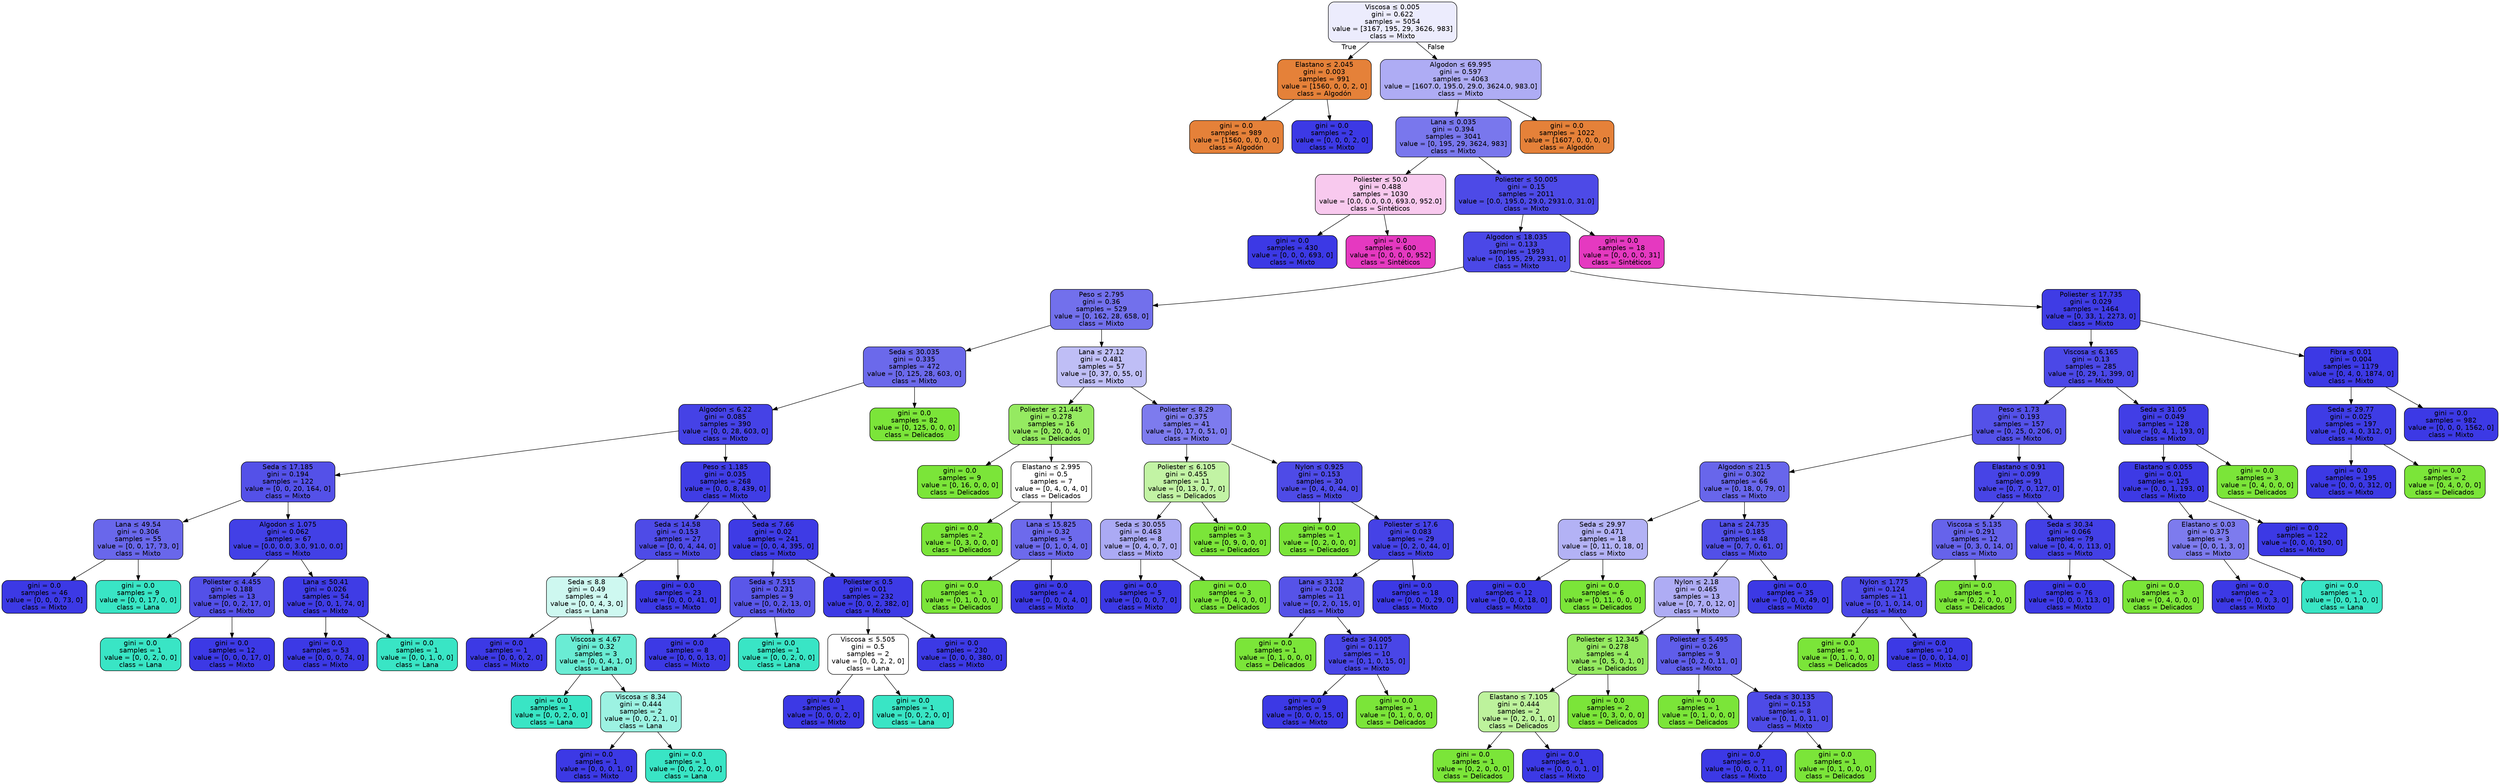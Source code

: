 digraph Tree {
node [shape=box, style="filled, rounded", color="black", fontname="helvetica"] ;
edge [fontname="helvetica"] ;
0 [label=<Viscosa &le; 0.005<br/>gini = 0.622<br/>samples = 5054<br/>value = [3167, 195, 29, 3626, 983]<br/>class = Mixto>, fillcolor="#ececfd"] ;
1 [label=<Elastano &le; 2.045<br/>gini = 0.003<br/>samples = 991<br/>value = [1560, 0, 0, 2, 0]<br/>class = Algodón>, fillcolor="#e58139"] ;
0 -> 1 [labeldistance=2.5, labelangle=45, headlabel="True"] ;
2 [label=<gini = 0.0<br/>samples = 989<br/>value = [1560, 0, 0, 0, 0]<br/>class = Algodón>, fillcolor="#e58139"] ;
1 -> 2 ;
3 [label=<gini = 0.0<br/>samples = 2<br/>value = [0, 0, 0, 2, 0]<br/>class = Mixto>, fillcolor="#3c39e5"] ;
1 -> 3 ;
4 [label=<Algodon &le; 69.995<br/>gini = 0.597<br/>samples = 4063<br/>value = [1607.0, 195.0, 29.0, 3624.0, 983.0]<br/>class = Mixto>, fillcolor="#aeacf4"] ;
0 -> 4 [labeldistance=2.5, labelangle=-45, headlabel="False"] ;
5 [label=<Lana &le; 0.035<br/>gini = 0.394<br/>samples = 3041<br/>value = [0, 195, 29, 3624, 983]<br/>class = Mixto>, fillcolor="#7977ed"] ;
4 -> 5 ;
6 [label=<Poliester &le; 50.0<br/>gini = 0.488<br/>samples = 1030<br/>value = [0.0, 0.0, 0.0, 693.0, 952.0]<br/>class = Sintéticos>, fillcolor="#f8c9ee"] ;
5 -> 6 ;
7 [label=<gini = 0.0<br/>samples = 430<br/>value = [0, 0, 0, 693, 0]<br/>class = Mixto>, fillcolor="#3c39e5"] ;
6 -> 7 ;
8 [label=<gini = 0.0<br/>samples = 600<br/>value = [0, 0, 0, 0, 952]<br/>class = Sintéticos>, fillcolor="#e539c0"] ;
6 -> 8 ;
9 [label=<Poliester &le; 50.005<br/>gini = 0.15<br/>samples = 2011<br/>value = [0.0, 195.0, 29.0, 2931.0, 31.0]<br/>class = Mixto>, fillcolor="#4d4ae7"] ;
5 -> 9 ;
10 [label=<Algodon &le; 18.035<br/>gini = 0.133<br/>samples = 1993<br/>value = [0, 195, 29, 2931, 0]<br/>class = Mixto>, fillcolor="#4b48e7"] ;
9 -> 10 ;
11 [label=<Peso &le; 2.795<br/>gini = 0.36<br/>samples = 529<br/>value = [0, 162, 28, 658, 0]<br/>class = Mixto>, fillcolor="#7270ec"] ;
10 -> 11 ;
12 [label=<Seda &le; 30.035<br/>gini = 0.335<br/>samples = 472<br/>value = [0, 125, 28, 603, 0]<br/>class = Mixto>, fillcolor="#6b69eb"] ;
11 -> 12 ;
13 [label=<Algodon &le; 6.22<br/>gini = 0.085<br/>samples = 390<br/>value = [0, 0, 28, 603, 0]<br/>class = Mixto>, fillcolor="#4542e6"] ;
12 -> 13 ;
14 [label=<Seda &le; 17.185<br/>gini = 0.194<br/>samples = 122<br/>value = [0, 0, 20, 164, 0]<br/>class = Mixto>, fillcolor="#5451e8"] ;
13 -> 14 ;
15 [label=<Lana &le; 49.54<br/>gini = 0.306<br/>samples = 55<br/>value = [0, 0, 17, 73, 0]<br/>class = Mixto>, fillcolor="#6967eb"] ;
14 -> 15 ;
16 [label=<gini = 0.0<br/>samples = 46<br/>value = [0, 0, 0, 73, 0]<br/>class = Mixto>, fillcolor="#3c39e5"] ;
15 -> 16 ;
17 [label=<gini = 0.0<br/>samples = 9<br/>value = [0, 0, 17, 0, 0]<br/>class = Lana>, fillcolor="#39e5c5"] ;
15 -> 17 ;
18 [label=<Algodon &le; 1.075<br/>gini = 0.062<br/>samples = 67<br/>value = [0.0, 0.0, 3.0, 91.0, 0.0]<br/>class = Mixto>, fillcolor="#4240e6"] ;
14 -> 18 ;
19 [label=<Poliester &le; 4.455<br/>gini = 0.188<br/>samples = 13<br/>value = [0, 0, 2, 17, 0]<br/>class = Mixto>, fillcolor="#5350e8"] ;
18 -> 19 ;
20 [label=<gini = 0.0<br/>samples = 1<br/>value = [0, 0, 2, 0, 0]<br/>class = Lana>, fillcolor="#39e5c5"] ;
19 -> 20 ;
21 [label=<gini = 0.0<br/>samples = 12<br/>value = [0, 0, 0, 17, 0]<br/>class = Mixto>, fillcolor="#3c39e5"] ;
19 -> 21 ;
22 [label=<Lana &le; 50.41<br/>gini = 0.026<br/>samples = 54<br/>value = [0, 0, 1, 74, 0]<br/>class = Mixto>, fillcolor="#3f3ce5"] ;
18 -> 22 ;
23 [label=<gini = 0.0<br/>samples = 53<br/>value = [0, 0, 0, 74, 0]<br/>class = Mixto>, fillcolor="#3c39e5"] ;
22 -> 23 ;
24 [label=<gini = 0.0<br/>samples = 1<br/>value = [0, 0, 1, 0, 0]<br/>class = Lana>, fillcolor="#39e5c5"] ;
22 -> 24 ;
25 [label=<Peso &le; 1.185<br/>gini = 0.035<br/>samples = 268<br/>value = [0, 0, 8, 439, 0]<br/>class = Mixto>, fillcolor="#403de5"] ;
13 -> 25 ;
26 [label=<Seda &le; 14.58<br/>gini = 0.153<br/>samples = 27<br/>value = [0, 0, 4, 44, 0]<br/>class = Mixto>, fillcolor="#4e4be7"] ;
25 -> 26 ;
27 [label=<Seda &le; 8.8<br/>gini = 0.49<br/>samples = 4<br/>value = [0, 0, 4, 3, 0]<br/>class = Lana>, fillcolor="#cef8f0"] ;
26 -> 27 ;
28 [label=<gini = 0.0<br/>samples = 1<br/>value = [0, 0, 0, 2, 0]<br/>class = Mixto>, fillcolor="#3c39e5"] ;
27 -> 28 ;
29 [label=<Viscosa &le; 4.67<br/>gini = 0.32<br/>samples = 3<br/>value = [0, 0, 4, 1, 0]<br/>class = Lana>, fillcolor="#6aecd4"] ;
27 -> 29 ;
30 [label=<gini = 0.0<br/>samples = 1<br/>value = [0, 0, 2, 0, 0]<br/>class = Lana>, fillcolor="#39e5c5"] ;
29 -> 30 ;
31 [label=<Viscosa &le; 8.34<br/>gini = 0.444<br/>samples = 2<br/>value = [0, 0, 2, 1, 0]<br/>class = Lana>, fillcolor="#9cf2e2"] ;
29 -> 31 ;
32 [label=<gini = 0.0<br/>samples = 1<br/>value = [0, 0, 0, 1, 0]<br/>class = Mixto>, fillcolor="#3c39e5"] ;
31 -> 32 ;
33 [label=<gini = 0.0<br/>samples = 1<br/>value = [0, 0, 2, 0, 0]<br/>class = Lana>, fillcolor="#39e5c5"] ;
31 -> 33 ;
34 [label=<gini = 0.0<br/>samples = 23<br/>value = [0, 0, 0, 41, 0]<br/>class = Mixto>, fillcolor="#3c39e5"] ;
26 -> 34 ;
35 [label=<Seda &le; 7.66<br/>gini = 0.02<br/>samples = 241<br/>value = [0, 0, 4, 395, 0]<br/>class = Mixto>, fillcolor="#3e3be5"] ;
25 -> 35 ;
36 [label=<Seda &le; 7.515<br/>gini = 0.231<br/>samples = 9<br/>value = [0, 0, 2, 13, 0]<br/>class = Mixto>, fillcolor="#5a57e9"] ;
35 -> 36 ;
37 [label=<gini = 0.0<br/>samples = 8<br/>value = [0, 0, 0, 13, 0]<br/>class = Mixto>, fillcolor="#3c39e5"] ;
36 -> 37 ;
38 [label=<gini = 0.0<br/>samples = 1<br/>value = [0, 0, 2, 0, 0]<br/>class = Lana>, fillcolor="#39e5c5"] ;
36 -> 38 ;
39 [label=<Poliester &le; 0.5<br/>gini = 0.01<br/>samples = 232<br/>value = [0, 0, 2, 382, 0]<br/>class = Mixto>, fillcolor="#3d3ae5"] ;
35 -> 39 ;
40 [label=<Viscosa &le; 5.505<br/>gini = 0.5<br/>samples = 2<br/>value = [0, 0, 2, 2, 0]<br/>class = Lana>, fillcolor="#ffffff"] ;
39 -> 40 ;
41 [label=<gini = 0.0<br/>samples = 1<br/>value = [0, 0, 0, 2, 0]<br/>class = Mixto>, fillcolor="#3c39e5"] ;
40 -> 41 ;
42 [label=<gini = 0.0<br/>samples = 1<br/>value = [0, 0, 2, 0, 0]<br/>class = Lana>, fillcolor="#39e5c5"] ;
40 -> 42 ;
43 [label=<gini = 0.0<br/>samples = 230<br/>value = [0, 0, 0, 380, 0]<br/>class = Mixto>, fillcolor="#3c39e5"] ;
39 -> 43 ;
44 [label=<gini = 0.0<br/>samples = 82<br/>value = [0, 125, 0, 0, 0]<br/>class = Delicados>, fillcolor="#7be539"] ;
12 -> 44 ;
45 [label=<Lana &le; 27.12<br/>gini = 0.481<br/>samples = 57<br/>value = [0, 37, 0, 55, 0]<br/>class = Mixto>, fillcolor="#bfbef6"] ;
11 -> 45 ;
46 [label=<Poliester &le; 21.445<br/>gini = 0.278<br/>samples = 16<br/>value = [0, 20, 0, 4, 0]<br/>class = Delicados>, fillcolor="#95ea61"] ;
45 -> 46 ;
47 [label=<gini = 0.0<br/>samples = 9<br/>value = [0, 16, 0, 0, 0]<br/>class = Delicados>, fillcolor="#7be539"] ;
46 -> 47 ;
48 [label=<Elastano &le; 2.995<br/>gini = 0.5<br/>samples = 7<br/>value = [0, 4, 0, 4, 0]<br/>class = Delicados>, fillcolor="#ffffff"] ;
46 -> 48 ;
49 [label=<gini = 0.0<br/>samples = 2<br/>value = [0, 3, 0, 0, 0]<br/>class = Delicados>, fillcolor="#7be539"] ;
48 -> 49 ;
50 [label=<Lana &le; 15.825<br/>gini = 0.32<br/>samples = 5<br/>value = [0, 1, 0, 4, 0]<br/>class = Mixto>, fillcolor="#6d6aec"] ;
48 -> 50 ;
51 [label=<gini = 0.0<br/>samples = 1<br/>value = [0, 1, 0, 0, 0]<br/>class = Delicados>, fillcolor="#7be539"] ;
50 -> 51 ;
52 [label=<gini = 0.0<br/>samples = 4<br/>value = [0, 0, 0, 4, 0]<br/>class = Mixto>, fillcolor="#3c39e5"] ;
50 -> 52 ;
53 [label=<Poliester &le; 8.29<br/>gini = 0.375<br/>samples = 41<br/>value = [0, 17, 0, 51, 0]<br/>class = Mixto>, fillcolor="#7d7bee"] ;
45 -> 53 ;
54 [label=<Poliester &le; 6.105<br/>gini = 0.455<br/>samples = 11<br/>value = [0, 13, 0, 7, 0]<br/>class = Delicados>, fillcolor="#c2f3a4"] ;
53 -> 54 ;
55 [label=<Seda &le; 30.055<br/>gini = 0.463<br/>samples = 8<br/>value = [0, 4, 0, 7, 0]<br/>class = Mixto>, fillcolor="#abaaf4"] ;
54 -> 55 ;
56 [label=<gini = 0.0<br/>samples = 5<br/>value = [0, 0, 0, 7, 0]<br/>class = Mixto>, fillcolor="#3c39e5"] ;
55 -> 56 ;
57 [label=<gini = 0.0<br/>samples = 3<br/>value = [0, 4, 0, 0, 0]<br/>class = Delicados>, fillcolor="#7be539"] ;
55 -> 57 ;
58 [label=<gini = 0.0<br/>samples = 3<br/>value = [0, 9, 0, 0, 0]<br/>class = Delicados>, fillcolor="#7be539"] ;
54 -> 58 ;
59 [label=<Nylon &le; 0.925<br/>gini = 0.153<br/>samples = 30<br/>value = [0, 4, 0, 44, 0]<br/>class = Mixto>, fillcolor="#4e4be7"] ;
53 -> 59 ;
60 [label=<gini = 0.0<br/>samples = 1<br/>value = [0, 2, 0, 0, 0]<br/>class = Delicados>, fillcolor="#7be539"] ;
59 -> 60 ;
61 [label=<Poliester &le; 17.6<br/>gini = 0.083<br/>samples = 29<br/>value = [0, 2, 0, 44, 0]<br/>class = Mixto>, fillcolor="#4542e6"] ;
59 -> 61 ;
62 [label=<Lana &le; 31.12<br/>gini = 0.208<br/>samples = 11<br/>value = [0, 2, 0, 15, 0]<br/>class = Mixto>, fillcolor="#5653e8"] ;
61 -> 62 ;
63 [label=<gini = 0.0<br/>samples = 1<br/>value = [0, 1, 0, 0, 0]<br/>class = Delicados>, fillcolor="#7be539"] ;
62 -> 63 ;
64 [label=<Seda &le; 34.005<br/>gini = 0.117<br/>samples = 10<br/>value = [0, 1, 0, 15, 0]<br/>class = Mixto>, fillcolor="#4946e7"] ;
62 -> 64 ;
65 [label=<gini = 0.0<br/>samples = 9<br/>value = [0, 0, 0, 15, 0]<br/>class = Mixto>, fillcolor="#3c39e5"] ;
64 -> 65 ;
66 [label=<gini = 0.0<br/>samples = 1<br/>value = [0, 1, 0, 0, 0]<br/>class = Delicados>, fillcolor="#7be539"] ;
64 -> 66 ;
67 [label=<gini = 0.0<br/>samples = 18<br/>value = [0, 0, 0, 29, 0]<br/>class = Mixto>, fillcolor="#3c39e5"] ;
61 -> 67 ;
68 [label=<Poliester &le; 17.735<br/>gini = 0.029<br/>samples = 1464<br/>value = [0, 33, 1, 2273, 0]<br/>class = Mixto>, fillcolor="#3f3ce5"] ;
10 -> 68 ;
69 [label=<Viscosa &le; 6.165<br/>gini = 0.13<br/>samples = 285<br/>value = [0, 29, 1, 399, 0]<br/>class = Mixto>, fillcolor="#4b48e7"] ;
68 -> 69 ;
70 [label=<Peso &le; 1.73<br/>gini = 0.193<br/>samples = 157<br/>value = [0, 25, 0, 206, 0]<br/>class = Mixto>, fillcolor="#5451e8"] ;
69 -> 70 ;
71 [label=<Algodon &le; 21.5<br/>gini = 0.302<br/>samples = 66<br/>value = [0, 18, 0, 79, 0]<br/>class = Mixto>, fillcolor="#6866eb"] ;
70 -> 71 ;
72 [label=<Seda &le; 29.97<br/>gini = 0.471<br/>samples = 18<br/>value = [0, 11, 0, 18, 0]<br/>class = Mixto>, fillcolor="#b3b2f5"] ;
71 -> 72 ;
73 [label=<gini = 0.0<br/>samples = 12<br/>value = [0, 0, 0, 18, 0]<br/>class = Mixto>, fillcolor="#3c39e5"] ;
72 -> 73 ;
74 [label=<gini = 0.0<br/>samples = 6<br/>value = [0, 11, 0, 0, 0]<br/>class = Delicados>, fillcolor="#7be539"] ;
72 -> 74 ;
75 [label=<Lana &le; 24.735<br/>gini = 0.185<br/>samples = 48<br/>value = [0, 7, 0, 61, 0]<br/>class = Mixto>, fillcolor="#5250e8"] ;
71 -> 75 ;
76 [label=<Nylon &le; 2.18<br/>gini = 0.465<br/>samples = 13<br/>value = [0, 7, 0, 12, 0]<br/>class = Mixto>, fillcolor="#aeacf4"] ;
75 -> 76 ;
77 [label=<Poliester &le; 12.345<br/>gini = 0.278<br/>samples = 4<br/>value = [0, 5, 0, 1, 0]<br/>class = Delicados>, fillcolor="#95ea61"] ;
76 -> 77 ;
78 [label=<Elastano &le; 7.105<br/>gini = 0.444<br/>samples = 2<br/>value = [0, 2, 0, 1, 0]<br/>class = Delicados>, fillcolor="#bdf29c"] ;
77 -> 78 ;
79 [label=<gini = 0.0<br/>samples = 1<br/>value = [0, 2, 0, 0, 0]<br/>class = Delicados>, fillcolor="#7be539"] ;
78 -> 79 ;
80 [label=<gini = 0.0<br/>samples = 1<br/>value = [0, 0, 0, 1, 0]<br/>class = Mixto>, fillcolor="#3c39e5"] ;
78 -> 80 ;
81 [label=<gini = 0.0<br/>samples = 2<br/>value = [0, 3, 0, 0, 0]<br/>class = Delicados>, fillcolor="#7be539"] ;
77 -> 81 ;
82 [label=<Poliester &le; 5.495<br/>gini = 0.26<br/>samples = 9<br/>value = [0, 2, 0, 11, 0]<br/>class = Mixto>, fillcolor="#5f5dea"] ;
76 -> 82 ;
83 [label=<gini = 0.0<br/>samples = 1<br/>value = [0, 1, 0, 0, 0]<br/>class = Delicados>, fillcolor="#7be539"] ;
82 -> 83 ;
84 [label=<Seda &le; 30.135<br/>gini = 0.153<br/>samples = 8<br/>value = [0, 1, 0, 11, 0]<br/>class = Mixto>, fillcolor="#4e4be7"] ;
82 -> 84 ;
85 [label=<gini = 0.0<br/>samples = 7<br/>value = [0, 0, 0, 11, 0]<br/>class = Mixto>, fillcolor="#3c39e5"] ;
84 -> 85 ;
86 [label=<gini = 0.0<br/>samples = 1<br/>value = [0, 1, 0, 0, 0]<br/>class = Delicados>, fillcolor="#7be539"] ;
84 -> 86 ;
87 [label=<gini = 0.0<br/>samples = 35<br/>value = [0, 0, 0, 49, 0]<br/>class = Mixto>, fillcolor="#3c39e5"] ;
75 -> 87 ;
88 [label=<Elastano &le; 0.91<br/>gini = 0.099<br/>samples = 91<br/>value = [0, 7, 0, 127, 0]<br/>class = Mixto>, fillcolor="#4744e6"] ;
70 -> 88 ;
89 [label=<Viscosa &le; 5.135<br/>gini = 0.291<br/>samples = 12<br/>value = [0, 3, 0, 14, 0]<br/>class = Mixto>, fillcolor="#6663eb"] ;
88 -> 89 ;
90 [label=<Nylon &le; 1.775<br/>gini = 0.124<br/>samples = 11<br/>value = [0, 1, 0, 14, 0]<br/>class = Mixto>, fillcolor="#4a47e7"] ;
89 -> 90 ;
91 [label=<gini = 0.0<br/>samples = 1<br/>value = [0, 1, 0, 0, 0]<br/>class = Delicados>, fillcolor="#7be539"] ;
90 -> 91 ;
92 [label=<gini = 0.0<br/>samples = 10<br/>value = [0, 0, 0, 14, 0]<br/>class = Mixto>, fillcolor="#3c39e5"] ;
90 -> 92 ;
93 [label=<gini = 0.0<br/>samples = 1<br/>value = [0, 2, 0, 0, 0]<br/>class = Delicados>, fillcolor="#7be539"] ;
89 -> 93 ;
94 [label=<Seda &le; 30.34<br/>gini = 0.066<br/>samples = 79<br/>value = [0, 4, 0, 113, 0]<br/>class = Mixto>, fillcolor="#4340e6"] ;
88 -> 94 ;
95 [label=<gini = 0.0<br/>samples = 76<br/>value = [0, 0, 0, 113, 0]<br/>class = Mixto>, fillcolor="#3c39e5"] ;
94 -> 95 ;
96 [label=<gini = 0.0<br/>samples = 3<br/>value = [0, 4, 0, 0, 0]<br/>class = Delicados>, fillcolor="#7be539"] ;
94 -> 96 ;
97 [label=<Seda &le; 31.05<br/>gini = 0.049<br/>samples = 128<br/>value = [0, 4, 1, 193, 0]<br/>class = Mixto>, fillcolor="#413ee6"] ;
69 -> 97 ;
98 [label=<Elastano &le; 0.055<br/>gini = 0.01<br/>samples = 125<br/>value = [0, 0, 1, 193, 0]<br/>class = Mixto>, fillcolor="#3d3ae5"] ;
97 -> 98 ;
99 [label=<Elastano &le; 0.03<br/>gini = 0.375<br/>samples = 3<br/>value = [0, 0, 1, 3, 0]<br/>class = Mixto>, fillcolor="#7d7bee"] ;
98 -> 99 ;
100 [label=<gini = 0.0<br/>samples = 2<br/>value = [0, 0, 0, 3, 0]<br/>class = Mixto>, fillcolor="#3c39e5"] ;
99 -> 100 ;
101 [label=<gini = 0.0<br/>samples = 1<br/>value = [0, 0, 1, 0, 0]<br/>class = Lana>, fillcolor="#39e5c5"] ;
99 -> 101 ;
102 [label=<gini = 0.0<br/>samples = 122<br/>value = [0, 0, 0, 190, 0]<br/>class = Mixto>, fillcolor="#3c39e5"] ;
98 -> 102 ;
103 [label=<gini = 0.0<br/>samples = 3<br/>value = [0, 4, 0, 0, 0]<br/>class = Delicados>, fillcolor="#7be539"] ;
97 -> 103 ;
104 [label=<Fibra &le; 0.01<br/>gini = 0.004<br/>samples = 1179<br/>value = [0, 4, 0, 1874, 0]<br/>class = Mixto>, fillcolor="#3c39e5"] ;
68 -> 104 ;
105 [label=<Seda &le; 29.77<br/>gini = 0.025<br/>samples = 197<br/>value = [0, 4, 0, 312, 0]<br/>class = Mixto>, fillcolor="#3e3ce5"] ;
104 -> 105 ;
106 [label=<gini = 0.0<br/>samples = 195<br/>value = [0, 0, 0, 312, 0]<br/>class = Mixto>, fillcolor="#3c39e5"] ;
105 -> 106 ;
107 [label=<gini = 0.0<br/>samples = 2<br/>value = [0, 4, 0, 0, 0]<br/>class = Delicados>, fillcolor="#7be539"] ;
105 -> 107 ;
108 [label=<gini = 0.0<br/>samples = 982<br/>value = [0, 0, 0, 1562, 0]<br/>class = Mixto>, fillcolor="#3c39e5"] ;
104 -> 108 ;
109 [label=<gini = 0.0<br/>samples = 18<br/>value = [0, 0, 0, 0, 31]<br/>class = Sintéticos>, fillcolor="#e539c0"] ;
9 -> 109 ;
110 [label=<gini = 0.0<br/>samples = 1022<br/>value = [1607, 0, 0, 0, 0]<br/>class = Algodón>, fillcolor="#e58139"] ;
4 -> 110 ;
}